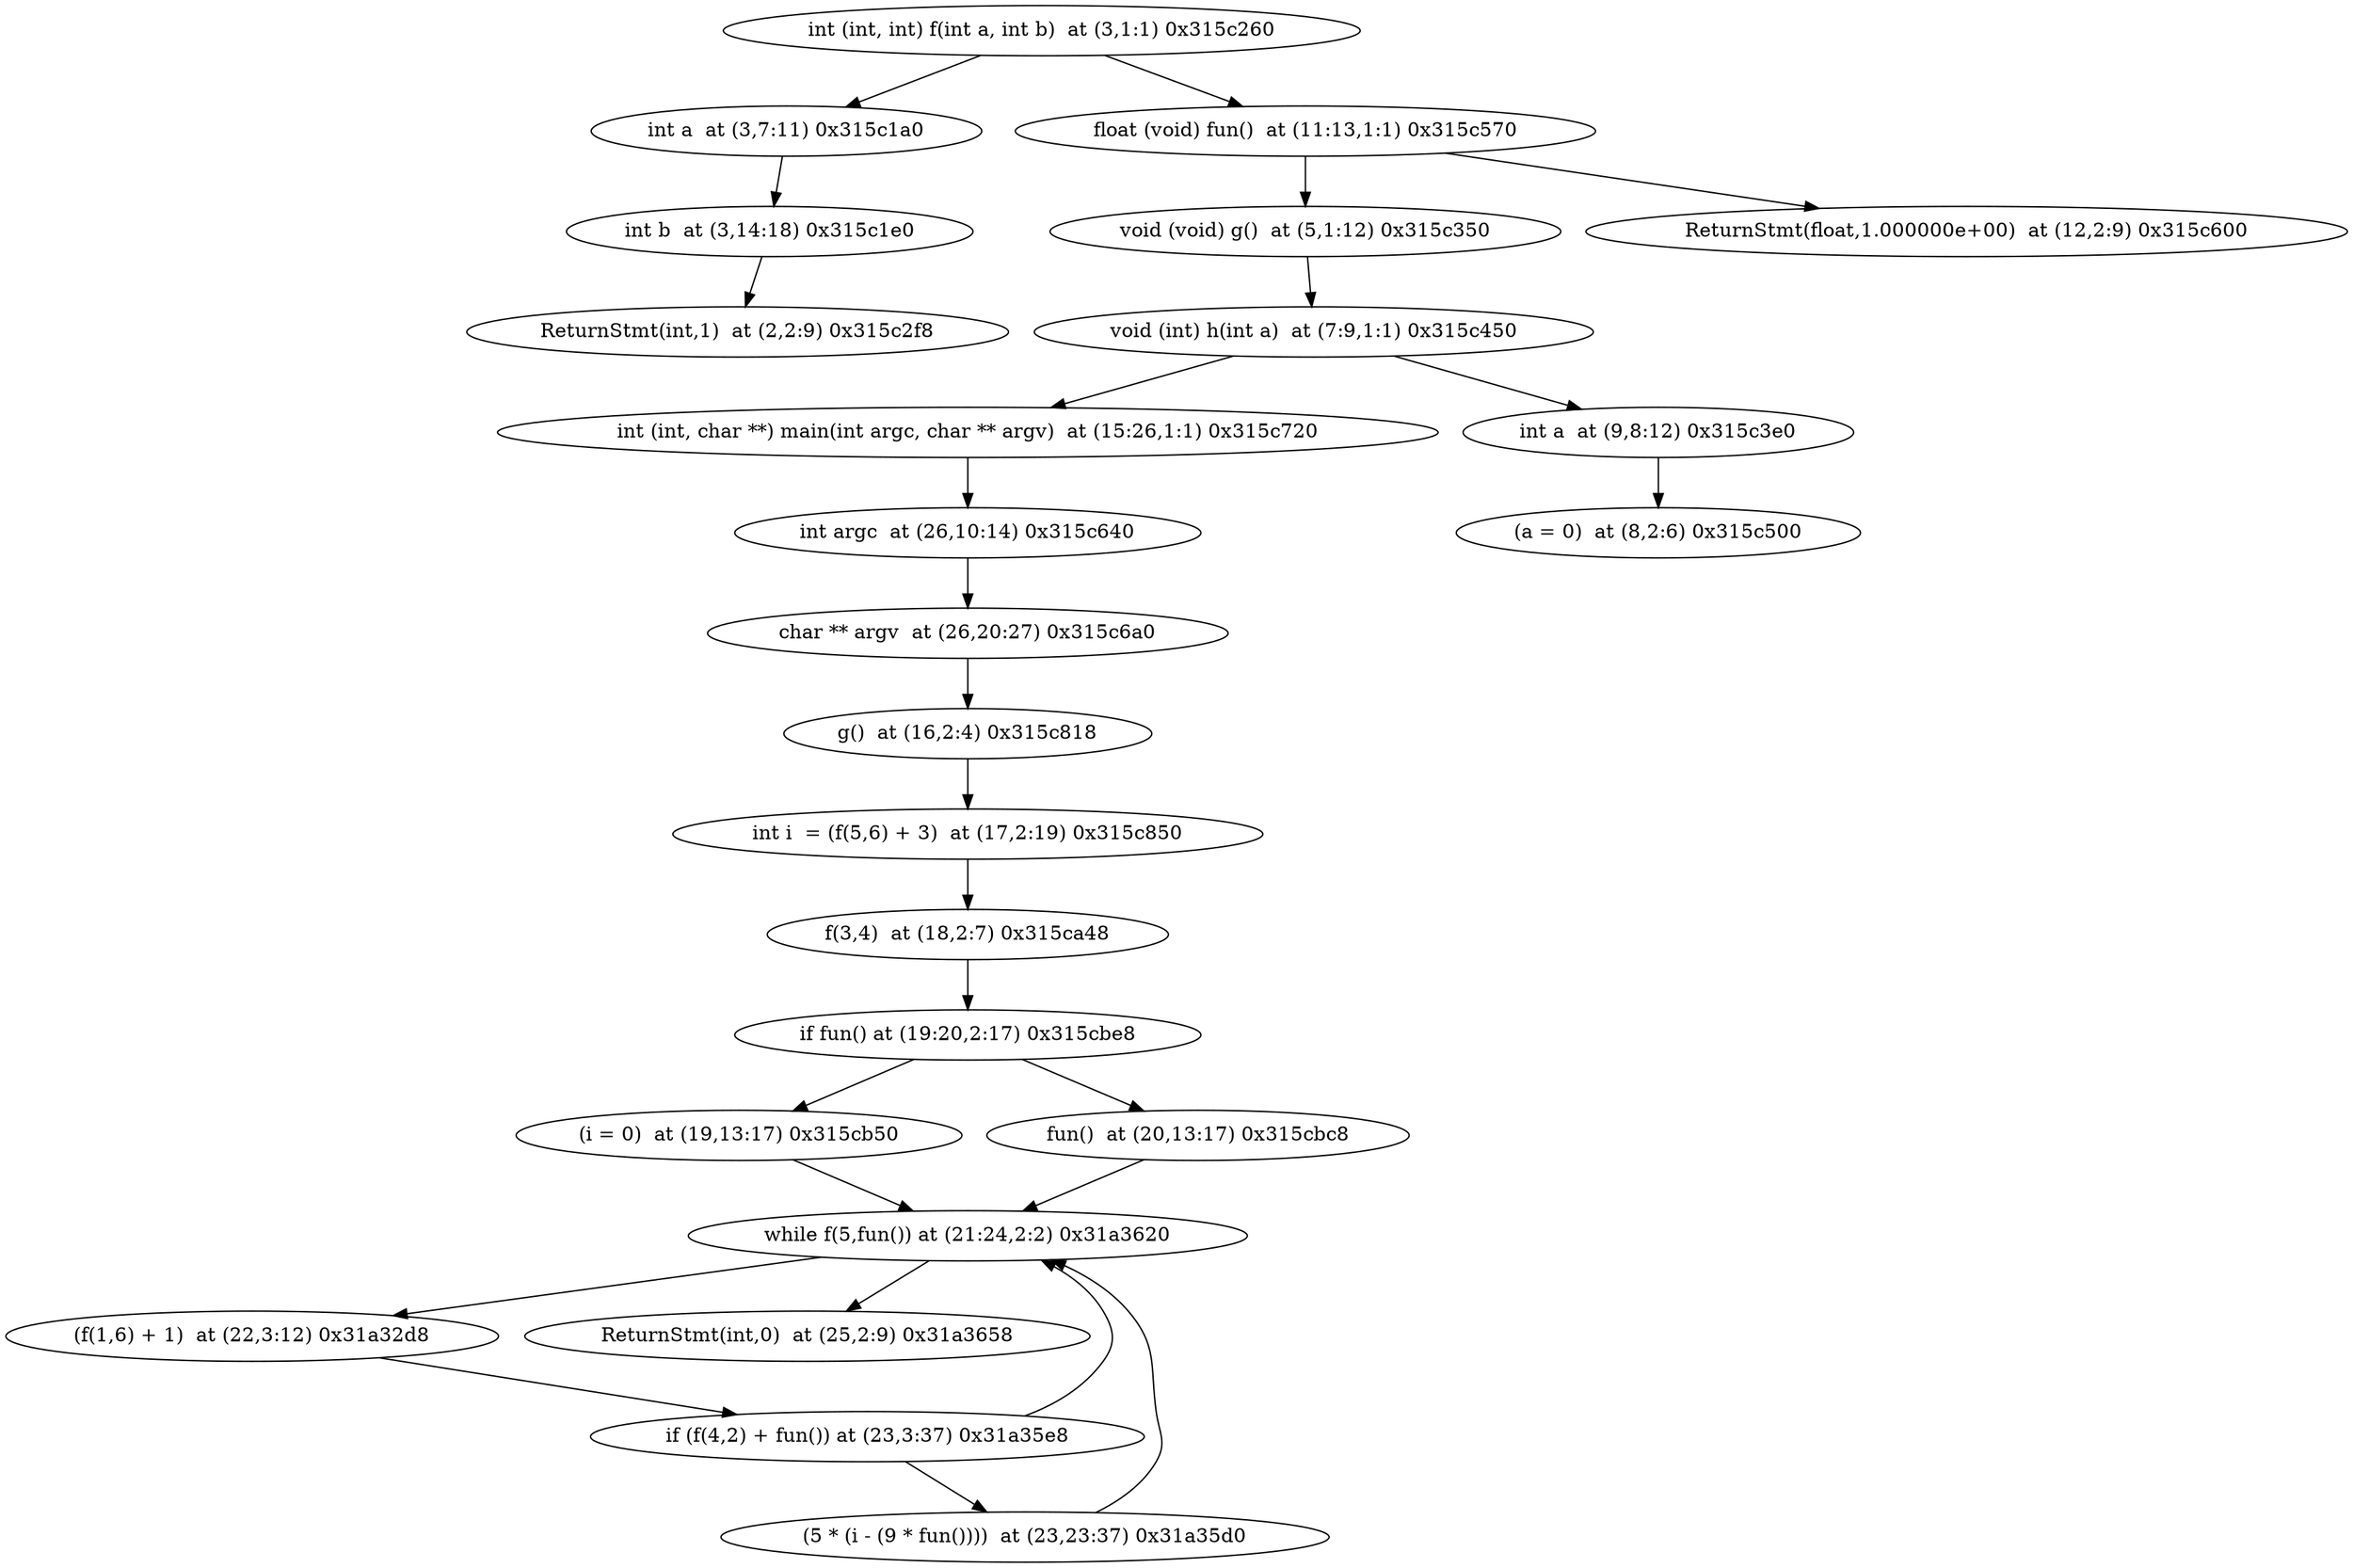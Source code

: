 digraph {
"int (int, int) f(int a, int b)  at (3,1:1) 0x315c260" -> "int a  at (3,7:11) 0x315c1a0"
"int a  at (3,7:11) 0x315c1a0" -> "int b  at (3,14:18) 0x315c1e0"
"int b  at (3,14:18) 0x315c1e0" -> "ReturnStmt(int,1)  at (2,2:9) 0x315c2f8"
"ReturnStmt(int,1)  at (2,2:9) 0x315c2f8"
"int (int, int) f(int a, int b)  at (3,1:1) 0x315c260" -> "float (void) fun()  at (11:13,1:1) 0x315c570"
"float (void) fun()  at (11:13,1:1) 0x315c570" -> "void (void) g()  at (5,1:12) 0x315c350"
"void (void) g()  at (5,1:12) 0x315c350" -> "void (int) h(int a)  at (7:9,1:1) 0x315c450"
"void (int) h(int a)  at (7:9,1:1) 0x315c450" -> "int (int, char **) main(int argc, char ** argv)  at (15:26,1:1) 0x315c720"
"int (int, char **) main(int argc, char ** argv)  at (15:26,1:1) 0x315c720" -> "int argc  at (26,10:14) 0x315c640"
"int argc  at (26,10:14) 0x315c640" -> "char ** argv  at (26,20:27) 0x315c6a0"
"char ** argv  at (26,20:27) 0x315c6a0" -> "g()  at (16,2:4) 0x315c818"
"g()  at (16,2:4) 0x315c818" -> "int i  = (f(5,6) + 3)  at (17,2:19) 0x315c850"
"int i  = (f(5,6) + 3)  at (17,2:19) 0x315c850" -> "f(3,4)  at (18,2:7) 0x315ca48"
"f(3,4)  at (18,2:7) 0x315ca48" -> "if fun() at (19:20,2:17) 0x315cbe8"
"if fun() at (19:20,2:17) 0x315cbe8" -> "(i = 0)  at (19,13:17) 0x315cb50"
"if fun() at (19:20,2:17) 0x315cbe8" -> "fun()  at (20,13:17) 0x315cbc8"
"(i = 0)  at (19,13:17) 0x315cb50" -> "while f(5,fun()) at (21:24,2:2) 0x31a3620"
"while f(5,fun()) at (21:24,2:2) 0x31a3620" -> "(f(1,6) + 1)  at (22,3:12) 0x31a32d8"
"while f(5,fun()) at (21:24,2:2) 0x31a3620" -> "ReturnStmt(int,0)  at (25,2:9) 0x31a3658"
"(f(1,6) + 1)  at (22,3:12) 0x31a32d8" -> "if (f(4,2) + fun()) at (23,3:37) 0x31a35e8"
"if (f(4,2) + fun()) at (23,3:37) 0x31a35e8" -> "while f(5,fun()) at (21:24,2:2) 0x31a3620"
"if (f(4,2) + fun()) at (23,3:37) 0x31a35e8" -> "(5 * (i - (9 * fun())))  at (23,23:37) 0x31a35d0"
"(5 * (i - (9 * fun())))  at (23,23:37) 0x31a35d0" -> "while f(5,fun()) at (21:24,2:2) 0x31a3620"
"ReturnStmt(int,0)  at (25,2:9) 0x31a3658"
"fun()  at (20,13:17) 0x315cbc8" -> "while f(5,fun()) at (21:24,2:2) 0x31a3620"
"void (void) g()  at (5,1:12) 0x315c350"
"float (void) fun()  at (11:13,1:1) 0x315c570" -> "ReturnStmt(float,1.000000e+00)  at (12,2:9) 0x315c600"
"ReturnStmt(float,1.000000e+00)  at (12,2:9) 0x315c600"
"void (int) h(int a)  at (7:9,1:1) 0x315c450" -> "int a  at (9,8:12) 0x315c3e0"
"int a  at (9,8:12) 0x315c3e0" -> "(a = 0)  at (8,2:6) 0x315c500"
"(a = 0)  at (8,2:6) 0x315c500"
}